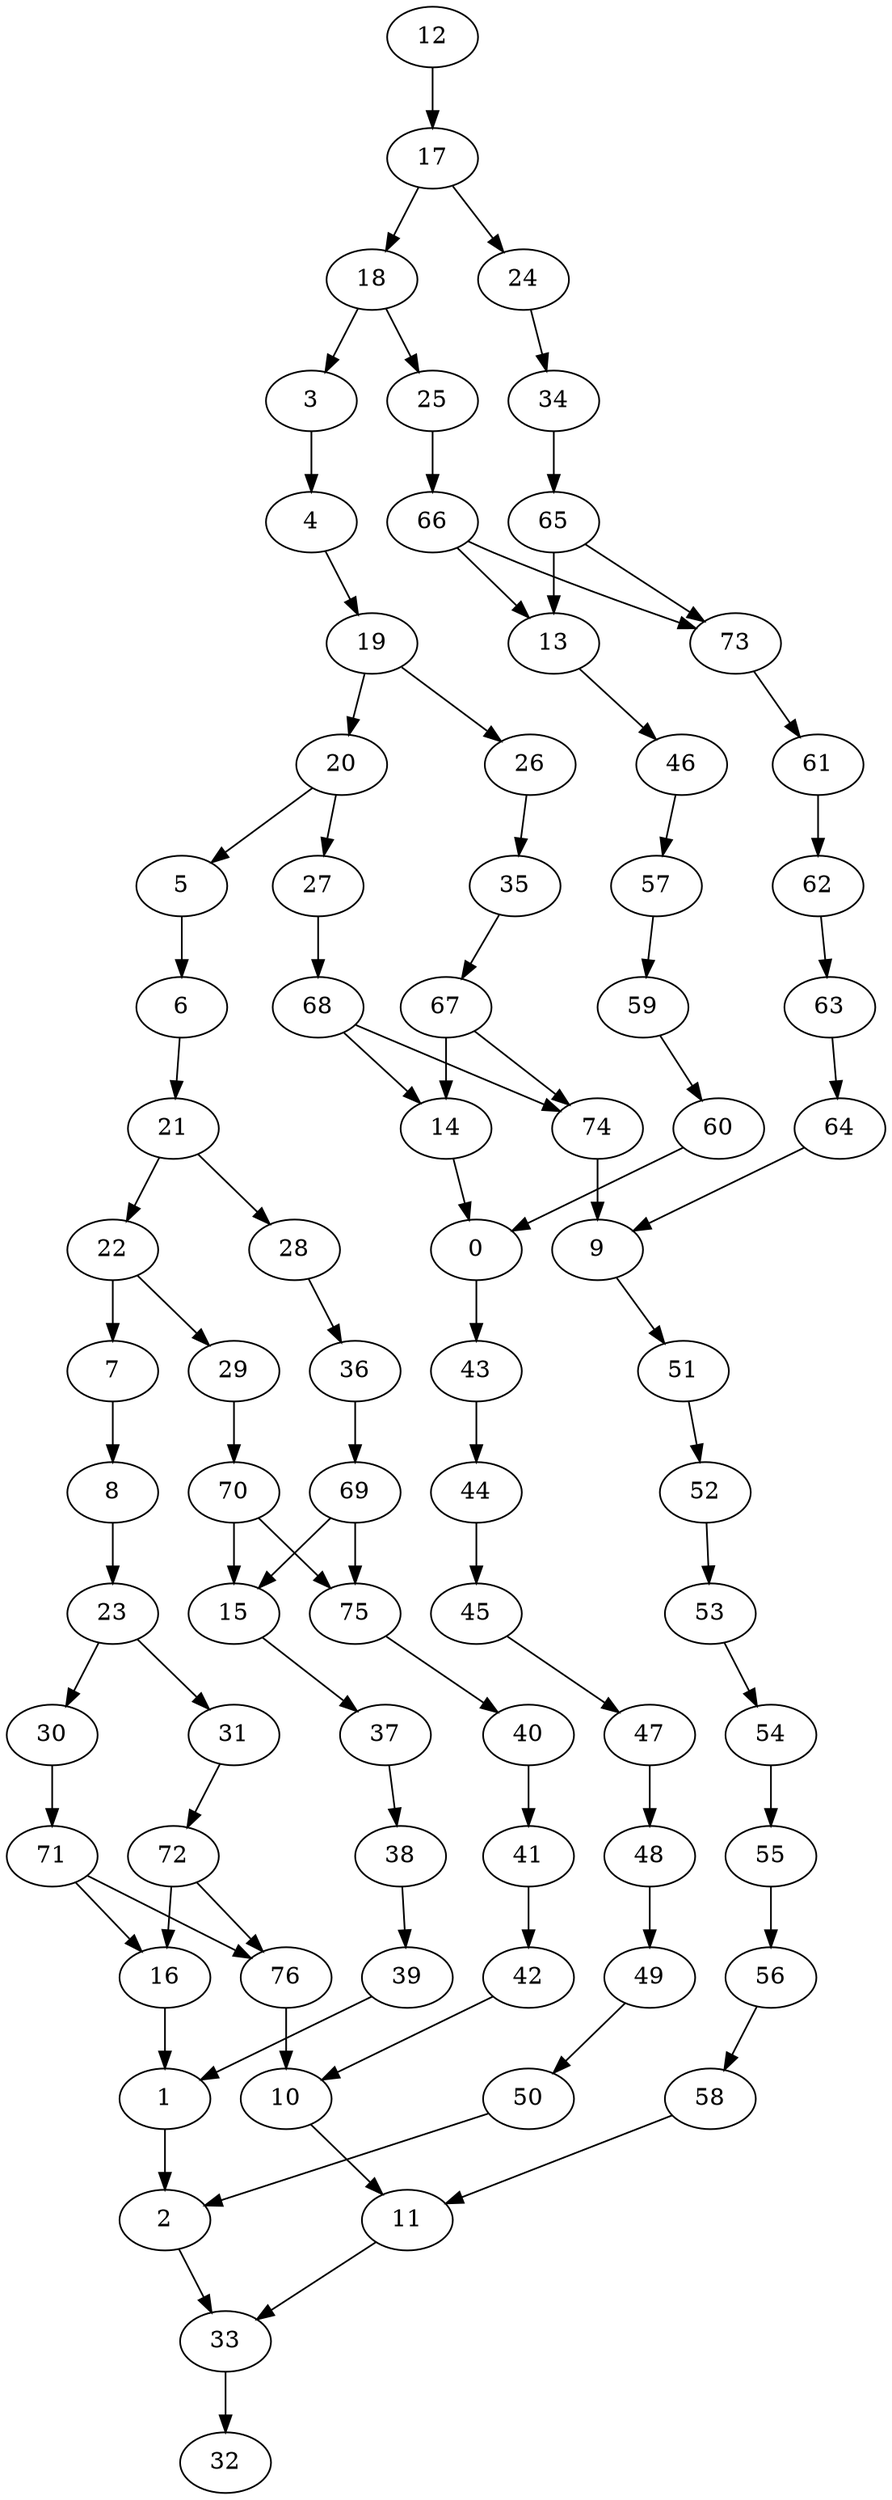 digraph g {
0;
1;
2;
3;
4;
5;
6;
7;
8;
9;
10;
11;
12;
13;
14;
15;
16;
17;
18;
19;
20;
21;
22;
23;
24;
25;
26;
27;
28;
29;
30;
31;
32;
33;
34;
35;
36;
37;
38;
39;
40;
41;
42;
43;
44;
45;
46;
47;
48;
49;
50;
51;
52;
53;
54;
55;
56;
57;
58;
59;
60;
61;
62;
63;
64;
65;
66;
67;
68;
69;
70;
71;
72;
73;
74;
75;
76;
0 -> 43 [weight=1];
1 -> 2 [weight=1];
2 -> 33 [weight=0];
3 -> 4 [weight=0];
4 -> 19 [weight=0];
5 -> 6 [weight=0];
6 -> 21 [weight=0];
7 -> 8 [weight=0];
8 -> 23 [weight=0];
9 -> 51 [weight=0];
10 -> 11 [weight=0];
11 -> 33 [weight=0];
12 -> 17 [weight=1];
13 -> 46 [weight=0];
14 -> 0 [weight=0];
15 -> 37 [weight=0];
16 -> 1 [weight=0];
17 -> 18 [weight=0];
17 -> 24 [weight=0];
18 -> 25 [weight=0];
18 -> 3 [weight=0];
19 -> 20 [weight=0];
19 -> 26 [weight=0];
20 -> 27 [weight=0];
20 -> 5 [weight=0];
21 -> 22 [weight=0];
21 -> 28 [weight=0];
22 -> 29 [weight=0];
22 -> 7 [weight=1];
23 -> 30 [weight=0];
23 -> 31 [weight=0];
24 -> 34 [weight=0];
25 -> 66 [weight=0];
26 -> 35 [weight=0];
27 -> 68 [weight=2];
28 -> 36 [weight=0];
29 -> 70 [weight=0];
30 -> 71 [weight=0];
31 -> 72 [weight=0];
33 -> 32 [weight=0];
34 -> 65 [weight=0];
35 -> 67 [weight=0];
36 -> 69 [weight=3];
37 -> 38 [weight=0];
38 -> 39 [weight=0];
39 -> 1 [weight=1];
40 -> 41 [weight=0];
41 -> 42 [weight=0];
42 -> 10 [weight=0];
43 -> 44 [weight=0];
44 -> 45 [weight=0];
45 -> 47 [weight=0];
46 -> 57 [weight=0];
47 -> 48 [weight=0];
48 -> 49 [weight=0];
49 -> 50 [weight=0];
50 -> 2 [weight=0];
51 -> 52 [weight=0];
52 -> 53 [weight=0];
53 -> 54 [weight=0];
54 -> 55 [weight=0];
55 -> 56 [weight=0];
56 -> 58 [weight=0];
57 -> 59 [weight=0];
58 -> 11 [weight=0];
59 -> 60 [weight=0];
60 -> 0 [weight=0];
61 -> 62 [weight=1];
62 -> 63 [weight=0];
63 -> 64 [weight=0];
64 -> 9 [weight=0];
65 -> 13 [weight=2];
65 -> 73 [weight=0];
66 -> 13 [weight=0];
66 -> 73 [weight=0];
67 -> 14 [weight=2];
67 -> 74 [weight=0];
68 -> 74 [weight=0];
68 -> 14 [weight=0];
69 -> 15 [weight=0];
69 -> 75 [weight=0];
70 -> 75 [weight=1];
70 -> 15 [weight=1];
71 -> 76 [weight=0];
71 -> 16 [weight=1];
72 -> 76 [weight=0];
72 -> 16 [weight=1];
73 -> 61 [weight=0];
74 -> 9 [weight=1];
75 -> 40 [weight=0];
76 -> 10 [weight=2];
}
